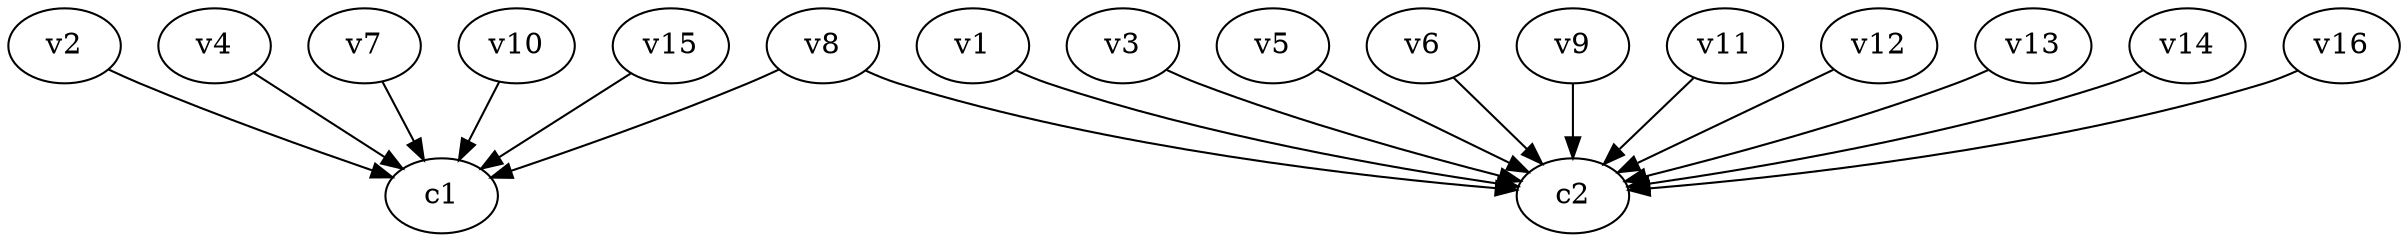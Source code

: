strict digraph  {
c1;
c2;
v1;
v2;
v3;
v4;
v5;
v6;
v7;
v8;
v9;
v10;
v11;
v12;
v13;
v14;
v15;
v16;
v1 -> c2  [weight=1];
v2 -> c1  [weight=1];
v3 -> c2  [weight=1];
v4 -> c1  [weight=1];
v5 -> c2  [weight=1];
v6 -> c2  [weight=1];
v7 -> c1  [weight=1];
v8 -> c2  [weight=1];
v8 -> c1  [weight=1];
v9 -> c2  [weight=1];
v10 -> c1  [weight=1];
v11 -> c2  [weight=1];
v12 -> c2  [weight=1];
v13 -> c2  [weight=1];
v14 -> c2  [weight=1];
v15 -> c1  [weight=1];
v16 -> c2  [weight=1];
}
